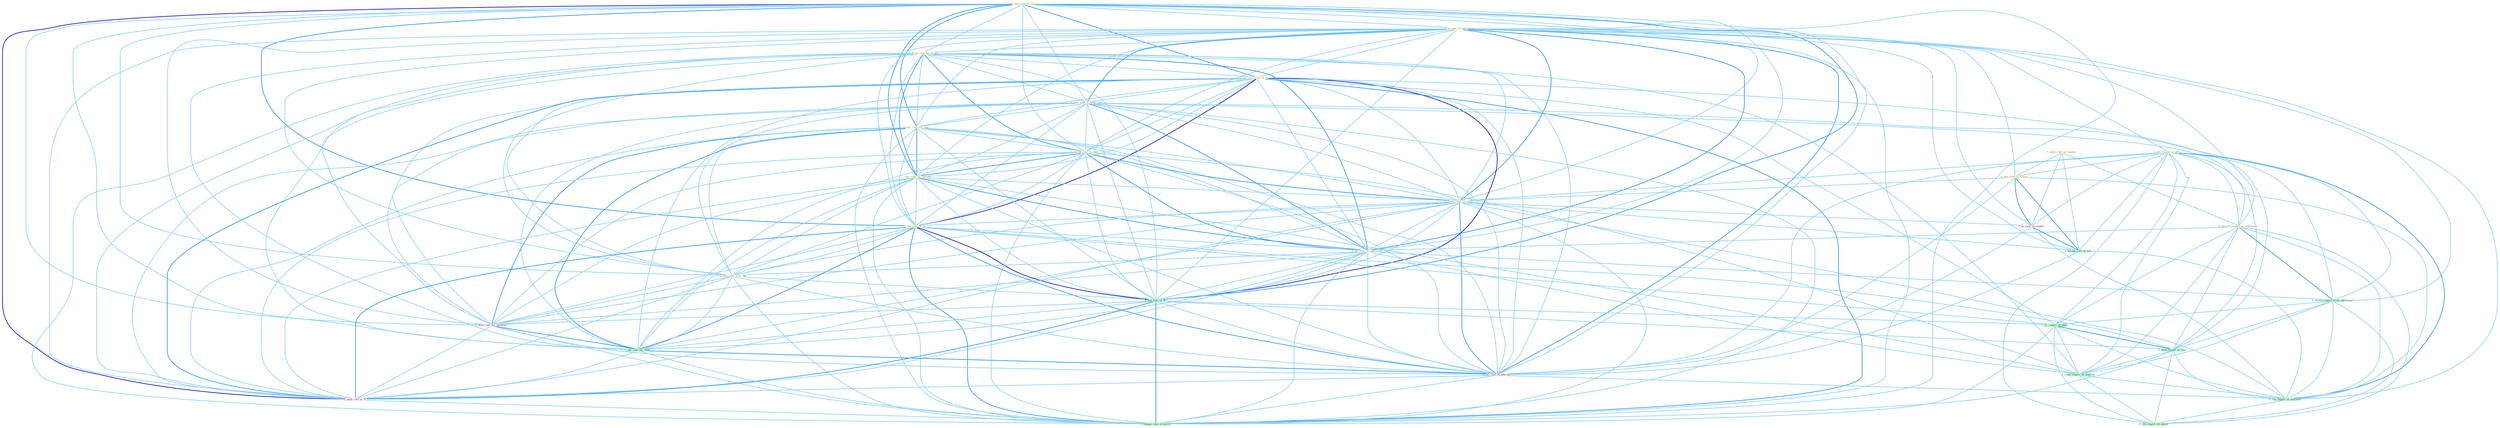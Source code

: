 Graph G{ 
    node
    [shape=polygon,style=filled,width=.5,height=.06,color="#BDFCC9",fixedsize=true,fontsize=4,
    fontcolor="#2f4f4f"];
    {node
    [color="#ffffe0", fontcolor="#8b7d6b"] "0_rais_rate_to_% " "1_relax_rate_in_entitynam " "1_drive_rate_on_secur " "1_carri_rate_of_% " "1_turn_rate_at_entitynam " "0_rais_rate_for_busi " "1_lower_rate_on_debt " "1_back_role_as_mediat " "1_rais_rate_on_contain " "0_tell_report_in_offic " "0_plai_role_in_takeov " "0_lower_rate_in_come " "1_pai_rate_of_% " "0_describ_report_as_entitynam " "1_cut_rate_on_entitynam " "0_produc_rate_over_dai "}
{node [color="#fff0f5", fontcolor="#b22222"] "1_ha_role_in_countri " "0_hold_rate_for_advertis " "0_pai_rate_in_quarter " "0_push_rate_to_% "}
edge [color="#B0E2FF"];

	"0_rais_rate_to_% " -- "1_relax_rate_in_entitynam " [w="1", color="#87cefa" ];
	"0_rais_rate_to_% " -- "1_drive_rate_on_secur " [w="1", color="#87cefa" ];
	"0_rais_rate_to_% " -- "1_carri_rate_of_% " [w="2", color="#1e90ff" , len=0.8];
	"0_rais_rate_to_% " -- "1_turn_rate_at_entitynam " [w="1", color="#87cefa" ];
	"0_rais_rate_to_% " -- "0_rais_rate_for_busi " [w="2", color="#1e90ff" , len=0.8];
	"0_rais_rate_to_% " -- "1_lower_rate_on_debt " [w="1", color="#87cefa" ];
	"0_rais_rate_to_% " -- "1_rais_rate_on_contain " [w="2", color="#1e90ff" , len=0.8];
	"0_rais_rate_to_% " -- "0_lower_rate_in_come " [w="1", color="#87cefa" ];
	"0_rais_rate_to_% " -- "1_pai_rate_of_% " [w="2", color="#1e90ff" , len=0.8];
	"0_rais_rate_to_% " -- "1_cut_rate_on_entitynam " [w="1", color="#87cefa" ];
	"0_rais_rate_to_% " -- "0_produc_rate_over_dai " [w="1", color="#87cefa" ];
	"0_rais_rate_to_% " -- "1_had_rate_of_% " [w="2", color="#1e90ff" , len=0.8];
	"0_rais_rate_to_% " -- "0_hold_rate_for_advertis " [w="1", color="#87cefa" ];
	"0_rais_rate_to_% " -- "1_pai_rate_for_fund " [w="1", color="#87cefa" ];
	"0_rais_rate_to_% " -- "0_pai_rate_in_quarter " [w="1", color="#87cefa" ];
	"0_rais_rate_to_% " -- "0_push_rate_to_% " [w="3", color="#0000cd" , len=0.6];
	"0_rais_rate_to_% " -- "1_compar_rate_of_group " [w="1", color="#87cefa" ];
	"1_relax_rate_in_entitynam " -- "1_drive_rate_on_secur " [w="1", color="#87cefa" ];
	"1_relax_rate_in_entitynam " -- "1_carri_rate_of_% " [w="1", color="#87cefa" ];
	"1_relax_rate_in_entitynam " -- "1_turn_rate_at_entitynam " [w="2", color="#1e90ff" , len=0.8];
	"1_relax_rate_in_entitynam " -- "0_rais_rate_for_busi " [w="1", color="#87cefa" ];
	"1_relax_rate_in_entitynam " -- "1_lower_rate_on_debt " [w="1", color="#87cefa" ];
	"1_relax_rate_in_entitynam " -- "1_rais_rate_on_contain " [w="1", color="#87cefa" ];
	"1_relax_rate_in_entitynam " -- "0_tell_report_in_offic " [w="1", color="#87cefa" ];
	"1_relax_rate_in_entitynam " -- "0_plai_role_in_takeov " [w="1", color="#87cefa" ];
	"1_relax_rate_in_entitynam " -- "0_lower_rate_in_come " [w="2", color="#1e90ff" , len=0.8];
	"1_relax_rate_in_entitynam " -- "1_pai_rate_of_% " [w="1", color="#87cefa" ];
	"1_relax_rate_in_entitynam " -- "0_describ_report_as_entitynam " [w="1", color="#87cefa" ];
	"1_relax_rate_in_entitynam " -- "1_cut_rate_on_entitynam " [w="2", color="#1e90ff" , len=0.8];
	"1_relax_rate_in_entitynam " -- "0_produc_rate_over_dai " [w="1", color="#87cefa" ];
	"1_relax_rate_in_entitynam " -- "1_had_rate_of_% " [w="1", color="#87cefa" ];
	"1_relax_rate_in_entitynam " -- "1_ha_role_in_countri " [w="1", color="#87cefa" ];
	"1_relax_rate_in_entitynam " -- "1_receiv_report_from_entitynam " [w="1", color="#87cefa" ];
	"1_relax_rate_in_entitynam " -- "0_hold_rate_for_advertis " [w="1", color="#87cefa" ];
	"1_relax_rate_in_entitynam " -- "0_accept_role_in_wai " [w="1", color="#87cefa" ];
	"1_relax_rate_in_entitynam " -- "1_pai_rate_for_fund " [w="1", color="#87cefa" ];
	"1_relax_rate_in_entitynam " -- "0_pai_rate_in_quarter " [w="2", color="#1e90ff" , len=0.8];
	"1_relax_rate_in_entitynam " -- "0_ran_report_in_yearnum " [w="1", color="#87cefa" ];
	"1_relax_rate_in_entitynam " -- "0_push_rate_to_% " [w="1", color="#87cefa" ];
	"1_relax_rate_in_entitynam " -- "1_compar_rate_of_group " [w="1", color="#87cefa" ];
	"1_drive_rate_on_secur " -- "1_carri_rate_of_% " [w="1", color="#87cefa" ];
	"1_drive_rate_on_secur " -- "1_turn_rate_at_entitynam " [w="1", color="#87cefa" ];
	"1_drive_rate_on_secur " -- "0_rais_rate_for_busi " [w="1", color="#87cefa" ];
	"1_drive_rate_on_secur " -- "1_lower_rate_on_debt " [w="2", color="#1e90ff" , len=0.8];
	"1_drive_rate_on_secur " -- "1_rais_rate_on_contain " [w="2", color="#1e90ff" , len=0.8];
	"1_drive_rate_on_secur " -- "0_lower_rate_in_come " [w="1", color="#87cefa" ];
	"1_drive_rate_on_secur " -- "1_pai_rate_of_% " [w="1", color="#87cefa" ];
	"1_drive_rate_on_secur " -- "1_cut_rate_on_entitynam " [w="2", color="#1e90ff" , len=0.8];
	"1_drive_rate_on_secur " -- "0_produc_rate_over_dai " [w="1", color="#87cefa" ];
	"1_drive_rate_on_secur " -- "1_had_rate_of_% " [w="1", color="#87cefa" ];
	"1_drive_rate_on_secur " -- "0_hold_rate_for_advertis " [w="1", color="#87cefa" ];
	"1_drive_rate_on_secur " -- "1_pai_rate_for_fund " [w="1", color="#87cefa" ];
	"1_drive_rate_on_secur " -- "0_pai_rate_in_quarter " [w="1", color="#87cefa" ];
	"1_drive_rate_on_secur " -- "1_relai_report_on_tendenc " [w="1", color="#87cefa" ];
	"1_drive_rate_on_secur " -- "0_push_rate_to_% " [w="1", color="#87cefa" ];
	"1_drive_rate_on_secur " -- "1_compar_rate_of_group " [w="1", color="#87cefa" ];
	"1_carri_rate_of_% " -- "1_turn_rate_at_entitynam " [w="1", color="#87cefa" ];
	"1_carri_rate_of_% " -- "0_rais_rate_for_busi " [w="1", color="#87cefa" ];
	"1_carri_rate_of_% " -- "1_lower_rate_on_debt " [w="1", color="#87cefa" ];
	"1_carri_rate_of_% " -- "1_rais_rate_on_contain " [w="1", color="#87cefa" ];
	"1_carri_rate_of_% " -- "0_lower_rate_in_come " [w="1", color="#87cefa" ];
	"1_carri_rate_of_% " -- "1_pai_rate_of_% " [w="3", color="#0000cd" , len=0.6];
	"1_carri_rate_of_% " -- "1_cut_rate_on_entitynam " [w="1", color="#87cefa" ];
	"1_carri_rate_of_% " -- "0_produc_rate_over_dai " [w="1", color="#87cefa" ];
	"1_carri_rate_of_% " -- "1_had_rate_of_% " [w="3", color="#0000cd" , len=0.6];
	"1_carri_rate_of_% " -- "1_is_report_of_topic " [w="1", color="#87cefa" ];
	"1_carri_rate_of_% " -- "0_hold_rate_for_advertis " [w="1", color="#87cefa" ];
	"1_carri_rate_of_% " -- "1_been_report_of_firm " [w="1", color="#87cefa" ];
	"1_carri_rate_of_% " -- "1_pai_rate_for_fund " [w="1", color="#87cefa" ];
	"1_carri_rate_of_% " -- "0_pai_rate_in_quarter " [w="1", color="#87cefa" ];
	"1_carri_rate_of_% " -- "0_push_rate_to_% " [w="2", color="#1e90ff" , len=0.8];
	"1_carri_rate_of_% " -- "1_compar_rate_of_group " [w="2", color="#1e90ff" , len=0.8];
	"1_turn_rate_at_entitynam " -- "0_rais_rate_for_busi " [w="1", color="#87cefa" ];
	"1_turn_rate_at_entitynam " -- "1_lower_rate_on_debt " [w="1", color="#87cefa" ];
	"1_turn_rate_at_entitynam " -- "1_rais_rate_on_contain " [w="1", color="#87cefa" ];
	"1_turn_rate_at_entitynam " -- "0_lower_rate_in_come " [w="1", color="#87cefa" ];
	"1_turn_rate_at_entitynam " -- "1_pai_rate_of_% " [w="1", color="#87cefa" ];
	"1_turn_rate_at_entitynam " -- "0_describ_report_as_entitynam " [w="1", color="#87cefa" ];
	"1_turn_rate_at_entitynam " -- "1_cut_rate_on_entitynam " [w="2", color="#1e90ff" , len=0.8];
	"1_turn_rate_at_entitynam " -- "0_produc_rate_over_dai " [w="1", color="#87cefa" ];
	"1_turn_rate_at_entitynam " -- "1_had_rate_of_% " [w="1", color="#87cefa" ];
	"1_turn_rate_at_entitynam " -- "1_receiv_report_from_entitynam " [w="1", color="#87cefa" ];
	"1_turn_rate_at_entitynam " -- "0_hold_rate_for_advertis " [w="1", color="#87cefa" ];
	"1_turn_rate_at_entitynam " -- "1_pai_rate_for_fund " [w="1", color="#87cefa" ];
	"1_turn_rate_at_entitynam " -- "0_pai_rate_in_quarter " [w="1", color="#87cefa" ];
	"1_turn_rate_at_entitynam " -- "0_push_rate_to_% " [w="1", color="#87cefa" ];
	"1_turn_rate_at_entitynam " -- "1_compar_rate_of_group " [w="1", color="#87cefa" ];
	"0_rais_rate_for_busi " -- "1_lower_rate_on_debt " [w="1", color="#87cefa" ];
	"0_rais_rate_for_busi " -- "1_rais_rate_on_contain " [w="2", color="#1e90ff" , len=0.8];
	"0_rais_rate_for_busi " -- "0_lower_rate_in_come " [w="1", color="#87cefa" ];
	"0_rais_rate_for_busi " -- "1_pai_rate_of_% " [w="1", color="#87cefa" ];
	"0_rais_rate_for_busi " -- "1_cut_rate_on_entitynam " [w="1", color="#87cefa" ];
	"0_rais_rate_for_busi " -- "0_produc_rate_over_dai " [w="1", color="#87cefa" ];
	"0_rais_rate_for_busi " -- "1_had_rate_of_% " [w="1", color="#87cefa" ];
	"0_rais_rate_for_busi " -- "0_hold_rate_for_advertis " [w="2", color="#1e90ff" , len=0.8];
	"0_rais_rate_for_busi " -- "1_pai_rate_for_fund " [w="2", color="#1e90ff" , len=0.8];
	"0_rais_rate_for_busi " -- "0_pai_rate_in_quarter " [w="1", color="#87cefa" ];
	"0_rais_rate_for_busi " -- "0_push_rate_to_% " [w="1", color="#87cefa" ];
	"0_rais_rate_for_busi " -- "1_compar_rate_of_group " [w="1", color="#87cefa" ];
	"1_lower_rate_on_debt " -- "1_rais_rate_on_contain " [w="2", color="#1e90ff" , len=0.8];
	"1_lower_rate_on_debt " -- "0_lower_rate_in_come " [w="2", color="#1e90ff" , len=0.8];
	"1_lower_rate_on_debt " -- "1_pai_rate_of_% " [w="1", color="#87cefa" ];
	"1_lower_rate_on_debt " -- "1_cut_rate_on_entitynam " [w="2", color="#1e90ff" , len=0.8];
	"1_lower_rate_on_debt " -- "0_produc_rate_over_dai " [w="1", color="#87cefa" ];
	"1_lower_rate_on_debt " -- "1_had_rate_of_% " [w="1", color="#87cefa" ];
	"1_lower_rate_on_debt " -- "0_hold_rate_for_advertis " [w="1", color="#87cefa" ];
	"1_lower_rate_on_debt " -- "1_pai_rate_for_fund " [w="1", color="#87cefa" ];
	"1_lower_rate_on_debt " -- "0_pai_rate_in_quarter " [w="1", color="#87cefa" ];
	"1_lower_rate_on_debt " -- "1_relai_report_on_tendenc " [w="1", color="#87cefa" ];
	"1_lower_rate_on_debt " -- "0_push_rate_to_% " [w="1", color="#87cefa" ];
	"1_lower_rate_on_debt " -- "1_compar_rate_of_group " [w="1", color="#87cefa" ];
	"1_back_role_as_mediat " -- "0_plai_role_in_takeov " [w="1", color="#87cefa" ];
	"1_back_role_as_mediat " -- "0_describ_report_as_entitynam " [w="1", color="#87cefa" ];
	"1_back_role_as_mediat " -- "1_ha_role_in_countri " [w="1", color="#87cefa" ];
	"1_back_role_as_mediat " -- "0_accept_role_in_wai " [w="1", color="#87cefa" ];
	"1_rais_rate_on_contain " -- "0_lower_rate_in_come " [w="1", color="#87cefa" ];
	"1_rais_rate_on_contain " -- "1_pai_rate_of_% " [w="1", color="#87cefa" ];
	"1_rais_rate_on_contain " -- "1_cut_rate_on_entitynam " [w="2", color="#1e90ff" , len=0.8];
	"1_rais_rate_on_contain " -- "0_produc_rate_over_dai " [w="1", color="#87cefa" ];
	"1_rais_rate_on_contain " -- "1_had_rate_of_% " [w="1", color="#87cefa" ];
	"1_rais_rate_on_contain " -- "0_hold_rate_for_advertis " [w="1", color="#87cefa" ];
	"1_rais_rate_on_contain " -- "1_pai_rate_for_fund " [w="1", color="#87cefa" ];
	"1_rais_rate_on_contain " -- "0_pai_rate_in_quarter " [w="1", color="#87cefa" ];
	"1_rais_rate_on_contain " -- "1_relai_report_on_tendenc " [w="1", color="#87cefa" ];
	"1_rais_rate_on_contain " -- "0_push_rate_to_% " [w="1", color="#87cefa" ];
	"1_rais_rate_on_contain " -- "1_compar_rate_of_group " [w="1", color="#87cefa" ];
	"0_tell_report_in_offic " -- "0_plai_role_in_takeov " [w="1", color="#87cefa" ];
	"0_tell_report_in_offic " -- "0_lower_rate_in_come " [w="1", color="#87cefa" ];
	"0_tell_report_in_offic " -- "0_describ_report_as_entitynam " [w="1", color="#87cefa" ];
	"0_tell_report_in_offic " -- "1_ha_role_in_countri " [w="1", color="#87cefa" ];
	"0_tell_report_in_offic " -- "1_receiv_report_from_entitynam " [w="1", color="#87cefa" ];
	"0_tell_report_in_offic " -- "1_is_report_of_topic " [w="1", color="#87cefa" ];
	"0_tell_report_in_offic " -- "0_accept_role_in_wai " [w="1", color="#87cefa" ];
	"0_tell_report_in_offic " -- "1_been_report_of_firm " [w="1", color="#87cefa" ];
	"0_tell_report_in_offic " -- "0_pai_rate_in_quarter " [w="1", color="#87cefa" ];
	"0_tell_report_in_offic " -- "1_relai_report_on_tendenc " [w="1", color="#87cefa" ];
	"0_tell_report_in_offic " -- "0_ran_report_in_yearnum " [w="2", color="#1e90ff" , len=0.8];
	"0_tell_report_in_offic " -- "0_file_report_by_phone " [w="1", color="#87cefa" ];
	"0_plai_role_in_takeov " -- "0_lower_rate_in_come " [w="1", color="#87cefa" ];
	"0_plai_role_in_takeov " -- "1_ha_role_in_countri " [w="2", color="#1e90ff" , len=0.8];
	"0_plai_role_in_takeov " -- "0_accept_role_in_wai " [w="2", color="#1e90ff" , len=0.8];
	"0_plai_role_in_takeov " -- "0_pai_rate_in_quarter " [w="1", color="#87cefa" ];
	"0_plai_role_in_takeov " -- "0_ran_report_in_yearnum " [w="1", color="#87cefa" ];
	"0_lower_rate_in_come " -- "1_pai_rate_of_% " [w="1", color="#87cefa" ];
	"0_lower_rate_in_come " -- "1_cut_rate_on_entitynam " [w="1", color="#87cefa" ];
	"0_lower_rate_in_come " -- "0_produc_rate_over_dai " [w="1", color="#87cefa" ];
	"0_lower_rate_in_come " -- "1_had_rate_of_% " [w="1", color="#87cefa" ];
	"0_lower_rate_in_come " -- "1_ha_role_in_countri " [w="1", color="#87cefa" ];
	"0_lower_rate_in_come " -- "0_hold_rate_for_advertis " [w="1", color="#87cefa" ];
	"0_lower_rate_in_come " -- "0_accept_role_in_wai " [w="1", color="#87cefa" ];
	"0_lower_rate_in_come " -- "1_pai_rate_for_fund " [w="1", color="#87cefa" ];
	"0_lower_rate_in_come " -- "0_pai_rate_in_quarter " [w="2", color="#1e90ff" , len=0.8];
	"0_lower_rate_in_come " -- "0_ran_report_in_yearnum " [w="1", color="#87cefa" ];
	"0_lower_rate_in_come " -- "0_push_rate_to_% " [w="1", color="#87cefa" ];
	"0_lower_rate_in_come " -- "1_compar_rate_of_group " [w="1", color="#87cefa" ];
	"1_pai_rate_of_% " -- "1_cut_rate_on_entitynam " [w="1", color="#87cefa" ];
	"1_pai_rate_of_% " -- "0_produc_rate_over_dai " [w="1", color="#87cefa" ];
	"1_pai_rate_of_% " -- "1_had_rate_of_% " [w="3", color="#0000cd" , len=0.6];
	"1_pai_rate_of_% " -- "1_is_report_of_topic " [w="1", color="#87cefa" ];
	"1_pai_rate_of_% " -- "0_hold_rate_for_advertis " [w="1", color="#87cefa" ];
	"1_pai_rate_of_% " -- "1_been_report_of_firm " [w="1", color="#87cefa" ];
	"1_pai_rate_of_% " -- "1_pai_rate_for_fund " [w="2", color="#1e90ff" , len=0.8];
	"1_pai_rate_of_% " -- "0_pai_rate_in_quarter " [w="2", color="#1e90ff" , len=0.8];
	"1_pai_rate_of_% " -- "0_push_rate_to_% " [w="2", color="#1e90ff" , len=0.8];
	"1_pai_rate_of_% " -- "1_compar_rate_of_group " [w="2", color="#1e90ff" , len=0.8];
	"0_describ_report_as_entitynam " -- "1_cut_rate_on_entitynam " [w="1", color="#87cefa" ];
	"0_describ_report_as_entitynam " -- "1_receiv_report_from_entitynam " [w="2", color="#1e90ff" , len=0.8];
	"0_describ_report_as_entitynam " -- "1_is_report_of_topic " [w="1", color="#87cefa" ];
	"0_describ_report_as_entitynam " -- "1_been_report_of_firm " [w="1", color="#87cefa" ];
	"0_describ_report_as_entitynam " -- "1_relai_report_on_tendenc " [w="1", color="#87cefa" ];
	"0_describ_report_as_entitynam " -- "0_ran_report_in_yearnum " [w="1", color="#87cefa" ];
	"0_describ_report_as_entitynam " -- "0_file_report_by_phone " [w="1", color="#87cefa" ];
	"1_cut_rate_on_entitynam " -- "0_produc_rate_over_dai " [w="1", color="#87cefa" ];
	"1_cut_rate_on_entitynam " -- "1_had_rate_of_% " [w="1", color="#87cefa" ];
	"1_cut_rate_on_entitynam " -- "1_receiv_report_from_entitynam " [w="1", color="#87cefa" ];
	"1_cut_rate_on_entitynam " -- "0_hold_rate_for_advertis " [w="1", color="#87cefa" ];
	"1_cut_rate_on_entitynam " -- "1_pai_rate_for_fund " [w="1", color="#87cefa" ];
	"1_cut_rate_on_entitynam " -- "0_pai_rate_in_quarter " [w="1", color="#87cefa" ];
	"1_cut_rate_on_entitynam " -- "1_relai_report_on_tendenc " [w="1", color="#87cefa" ];
	"1_cut_rate_on_entitynam " -- "0_push_rate_to_% " [w="1", color="#87cefa" ];
	"1_cut_rate_on_entitynam " -- "1_compar_rate_of_group " [w="1", color="#87cefa" ];
	"0_produc_rate_over_dai " -- "1_had_rate_of_% " [w="1", color="#87cefa" ];
	"0_produc_rate_over_dai " -- "0_hold_rate_for_advertis " [w="1", color="#87cefa" ];
	"0_produc_rate_over_dai " -- "1_pai_rate_for_fund " [w="1", color="#87cefa" ];
	"0_produc_rate_over_dai " -- "0_pai_rate_in_quarter " [w="1", color="#87cefa" ];
	"0_produc_rate_over_dai " -- "0_push_rate_to_% " [w="1", color="#87cefa" ];
	"0_produc_rate_over_dai " -- "1_compar_rate_of_group " [w="1", color="#87cefa" ];
	"1_had_rate_of_% " -- "1_is_report_of_topic " [w="1", color="#87cefa" ];
	"1_had_rate_of_% " -- "0_hold_rate_for_advertis " [w="1", color="#87cefa" ];
	"1_had_rate_of_% " -- "1_been_report_of_firm " [w="1", color="#87cefa" ];
	"1_had_rate_of_% " -- "1_pai_rate_for_fund " [w="1", color="#87cefa" ];
	"1_had_rate_of_% " -- "0_pai_rate_in_quarter " [w="1", color="#87cefa" ];
	"1_had_rate_of_% " -- "0_push_rate_to_% " [w="2", color="#1e90ff" , len=0.8];
	"1_had_rate_of_% " -- "1_compar_rate_of_group " [w="2", color="#1e90ff" , len=0.8];
	"1_ha_role_in_countri " -- "0_accept_role_in_wai " [w="2", color="#1e90ff" , len=0.8];
	"1_ha_role_in_countri " -- "0_pai_rate_in_quarter " [w="1", color="#87cefa" ];
	"1_ha_role_in_countri " -- "0_ran_report_in_yearnum " [w="1", color="#87cefa" ];
	"1_receiv_report_from_entitynam " -- "1_is_report_of_topic " [w="1", color="#87cefa" ];
	"1_receiv_report_from_entitynam " -- "1_been_report_of_firm " [w="1", color="#87cefa" ];
	"1_receiv_report_from_entitynam " -- "1_relai_report_on_tendenc " [w="1", color="#87cefa" ];
	"1_receiv_report_from_entitynam " -- "0_ran_report_in_yearnum " [w="1", color="#87cefa" ];
	"1_receiv_report_from_entitynam " -- "0_file_report_by_phone " [w="1", color="#87cefa" ];
	"1_is_report_of_topic " -- "1_been_report_of_firm " [w="2", color="#1e90ff" , len=0.8];
	"1_is_report_of_topic " -- "1_relai_report_on_tendenc " [w="1", color="#87cefa" ];
	"1_is_report_of_topic " -- "0_ran_report_in_yearnum " [w="1", color="#87cefa" ];
	"1_is_report_of_topic " -- "0_file_report_by_phone " [w="1", color="#87cefa" ];
	"1_is_report_of_topic " -- "1_compar_rate_of_group " [w="1", color="#87cefa" ];
	"0_hold_rate_for_advertis " -- "1_pai_rate_for_fund " [w="2", color="#1e90ff" , len=0.8];
	"0_hold_rate_for_advertis " -- "0_pai_rate_in_quarter " [w="1", color="#87cefa" ];
	"0_hold_rate_for_advertis " -- "0_push_rate_to_% " [w="1", color="#87cefa" ];
	"0_hold_rate_for_advertis " -- "1_compar_rate_of_group " [w="1", color="#87cefa" ];
	"0_accept_role_in_wai " -- "0_pai_rate_in_quarter " [w="1", color="#87cefa" ];
	"0_accept_role_in_wai " -- "0_ran_report_in_yearnum " [w="1", color="#87cefa" ];
	"1_been_report_of_firm " -- "1_relai_report_on_tendenc " [w="1", color="#87cefa" ];
	"1_been_report_of_firm " -- "0_ran_report_in_yearnum " [w="1", color="#87cefa" ];
	"1_been_report_of_firm " -- "0_file_report_by_phone " [w="1", color="#87cefa" ];
	"1_been_report_of_firm " -- "1_compar_rate_of_group " [w="1", color="#87cefa" ];
	"1_pai_rate_for_fund " -- "0_pai_rate_in_quarter " [w="2", color="#1e90ff" , len=0.8];
	"1_pai_rate_for_fund " -- "0_push_rate_to_% " [w="1", color="#87cefa" ];
	"1_pai_rate_for_fund " -- "1_compar_rate_of_group " [w="1", color="#87cefa" ];
	"0_pai_rate_in_quarter " -- "0_ran_report_in_yearnum " [w="1", color="#87cefa" ];
	"0_pai_rate_in_quarter " -- "0_push_rate_to_% " [w="1", color="#87cefa" ];
	"0_pai_rate_in_quarter " -- "1_compar_rate_of_group " [w="1", color="#87cefa" ];
	"1_relai_report_on_tendenc " -- "0_ran_report_in_yearnum " [w="1", color="#87cefa" ];
	"1_relai_report_on_tendenc " -- "0_file_report_by_phone " [w="1", color="#87cefa" ];
	"0_ran_report_in_yearnum " -- "0_file_report_by_phone " [w="1", color="#87cefa" ];
	"0_push_rate_to_% " -- "1_compar_rate_of_group " [w="1", color="#87cefa" ];
}